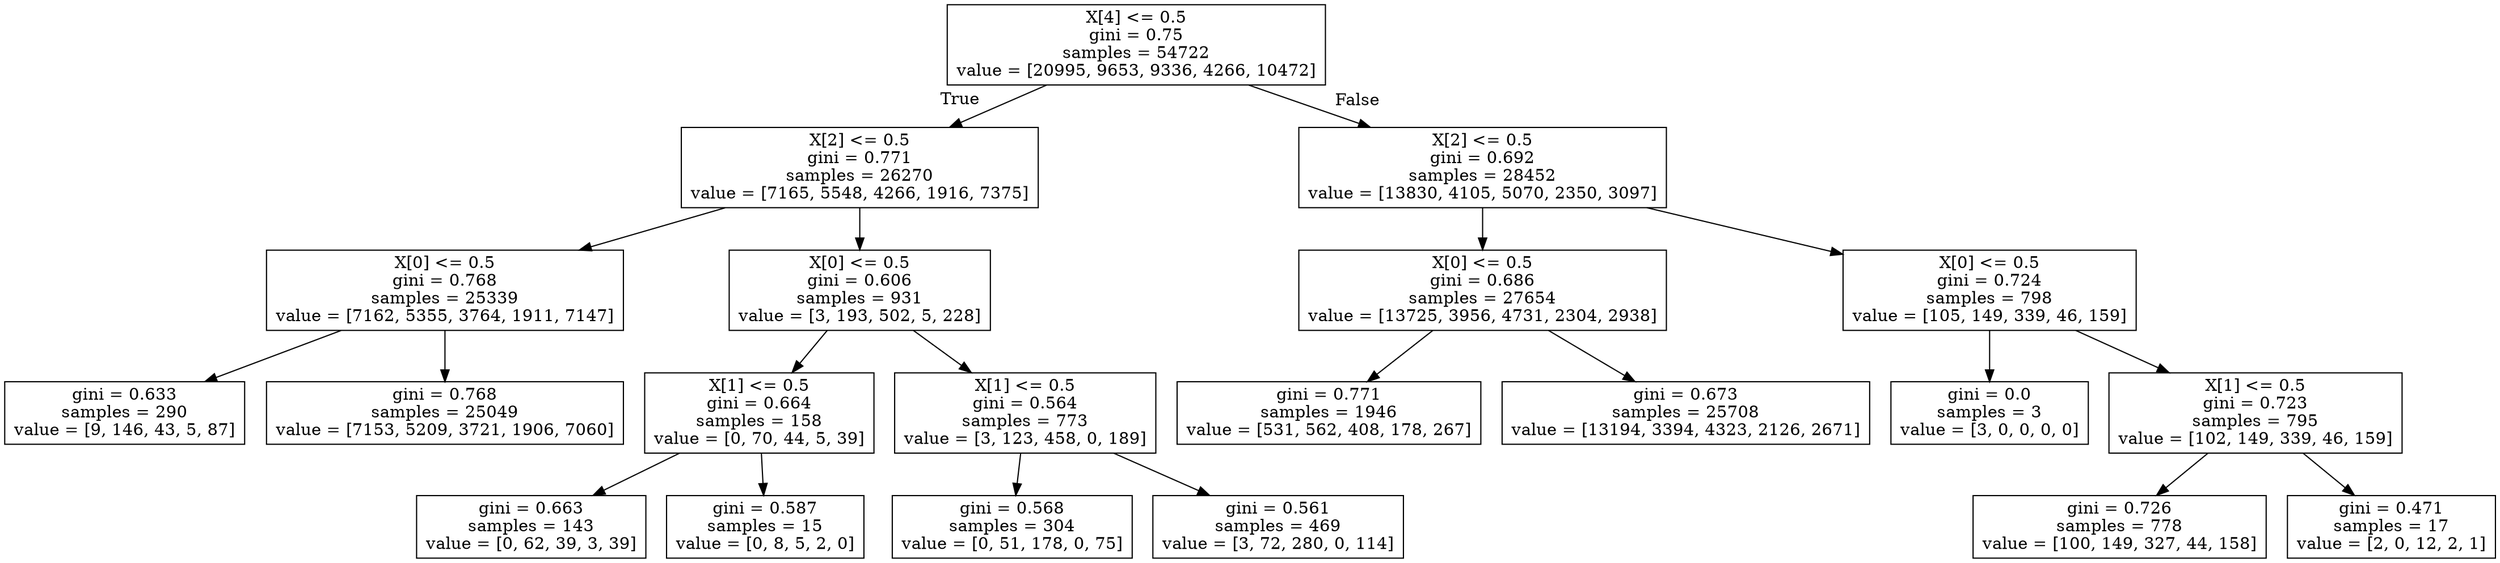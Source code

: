 digraph Tree {
node [shape=box] ;
0 [label="X[4] <= 0.5\ngini = 0.75\nsamples = 54722\nvalue = [20995, 9653, 9336, 4266, 10472]"] ;
1 [label="X[2] <= 0.5\ngini = 0.771\nsamples = 26270\nvalue = [7165, 5548, 4266, 1916, 7375]"] ;
0 -> 1 [labeldistance=2.5, labelangle=45, headlabel="True"] ;
2 [label="X[0] <= 0.5\ngini = 0.768\nsamples = 25339\nvalue = [7162, 5355, 3764, 1911, 7147]"] ;
1 -> 2 ;
3 [label="gini = 0.633\nsamples = 290\nvalue = [9, 146, 43, 5, 87]"] ;
2 -> 3 ;
4 [label="gini = 0.768\nsamples = 25049\nvalue = [7153, 5209, 3721, 1906, 7060]"] ;
2 -> 4 ;
5 [label="X[0] <= 0.5\ngini = 0.606\nsamples = 931\nvalue = [3, 193, 502, 5, 228]"] ;
1 -> 5 ;
6 [label="X[1] <= 0.5\ngini = 0.664\nsamples = 158\nvalue = [0, 70, 44, 5, 39]"] ;
5 -> 6 ;
7 [label="gini = 0.663\nsamples = 143\nvalue = [0, 62, 39, 3, 39]"] ;
6 -> 7 ;
8 [label="gini = 0.587\nsamples = 15\nvalue = [0, 8, 5, 2, 0]"] ;
6 -> 8 ;
9 [label="X[1] <= 0.5\ngini = 0.564\nsamples = 773\nvalue = [3, 123, 458, 0, 189]"] ;
5 -> 9 ;
10 [label="gini = 0.568\nsamples = 304\nvalue = [0, 51, 178, 0, 75]"] ;
9 -> 10 ;
11 [label="gini = 0.561\nsamples = 469\nvalue = [3, 72, 280, 0, 114]"] ;
9 -> 11 ;
12 [label="X[2] <= 0.5\ngini = 0.692\nsamples = 28452\nvalue = [13830, 4105, 5070, 2350, 3097]"] ;
0 -> 12 [labeldistance=2.5, labelangle=-45, headlabel="False"] ;
13 [label="X[0] <= 0.5\ngini = 0.686\nsamples = 27654\nvalue = [13725, 3956, 4731, 2304, 2938]"] ;
12 -> 13 ;
14 [label="gini = 0.771\nsamples = 1946\nvalue = [531, 562, 408, 178, 267]"] ;
13 -> 14 ;
15 [label="gini = 0.673\nsamples = 25708\nvalue = [13194, 3394, 4323, 2126, 2671]"] ;
13 -> 15 ;
16 [label="X[0] <= 0.5\ngini = 0.724\nsamples = 798\nvalue = [105, 149, 339, 46, 159]"] ;
12 -> 16 ;
17 [label="gini = 0.0\nsamples = 3\nvalue = [3, 0, 0, 0, 0]"] ;
16 -> 17 ;
18 [label="X[1] <= 0.5\ngini = 0.723\nsamples = 795\nvalue = [102, 149, 339, 46, 159]"] ;
16 -> 18 ;
19 [label="gini = 0.726\nsamples = 778\nvalue = [100, 149, 327, 44, 158]"] ;
18 -> 19 ;
20 [label="gini = 0.471\nsamples = 17\nvalue = [2, 0, 12, 2, 1]"] ;
18 -> 20 ;
}